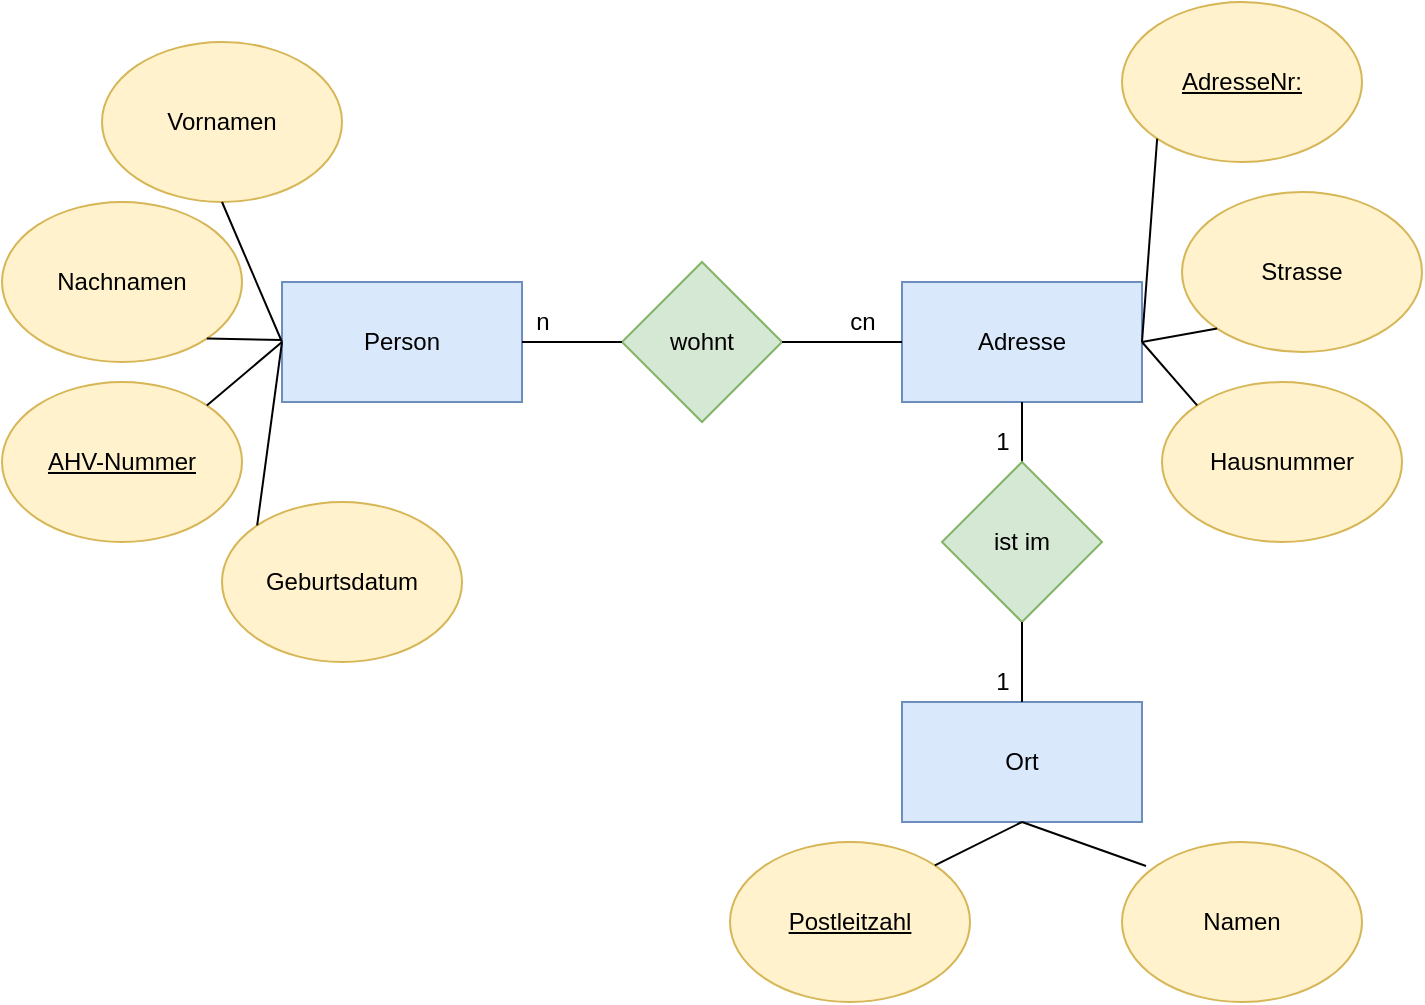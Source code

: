 <mxfile version="20.3.0" type="device"><diagram id="sDymsNbrH9lTjDSxkVlQ" name="Seite-1"><mxGraphModel dx="1234" dy="787" grid="1" gridSize="10" guides="1" tooltips="1" connect="1" arrows="1" fold="1" page="1" pageScale="1" pageWidth="827" pageHeight="1169" math="0" shadow="0"><root><mxCell id="0"/><mxCell id="1" parent="0"/><mxCell id="gwsTfZxEO_vyIzrHJw-I-2" value="Person" style="rounded=0;whiteSpace=wrap;html=1;fillColor=#dae8fc;strokeColor=#6c8ebf;" parent="1" vertex="1"><mxGeometry x="190" y="330" width="120" height="60" as="geometry"/></mxCell><mxCell id="gwsTfZxEO_vyIzrHJw-I-3" value="Geburtsdatum" style="ellipse;whiteSpace=wrap;html=1;fillColor=#fff2cc;strokeColor=#d6b656;" parent="1" vertex="1"><mxGeometry x="160" y="440" width="120" height="80" as="geometry"/></mxCell><mxCell id="gwsTfZxEO_vyIzrHJw-I-4" value="&lt;u&gt;AHV-Nummer&lt;/u&gt;" style="ellipse;whiteSpace=wrap;html=1;fillColor=#fff2cc;strokeColor=#d6b656;" parent="1" vertex="1"><mxGeometry x="50" y="380" width="120" height="80" as="geometry"/></mxCell><mxCell id="gwsTfZxEO_vyIzrHJw-I-5" value="Vornamen" style="ellipse;whiteSpace=wrap;html=1;fillColor=#fff2cc;strokeColor=#d6b656;" parent="1" vertex="1"><mxGeometry x="100" y="210" width="120" height="80" as="geometry"/></mxCell><mxCell id="gwsTfZxEO_vyIzrHJw-I-6" value="Nachnamen" style="ellipse;whiteSpace=wrap;html=1;fillColor=#fff2cc;strokeColor=#d6b656;" parent="1" vertex="1"><mxGeometry x="50" y="290" width="120" height="80" as="geometry"/></mxCell><mxCell id="gwsTfZxEO_vyIzrHJw-I-7" value="" style="endArrow=none;html=1;rounded=0;exitX=0.5;exitY=1;exitDx=0;exitDy=0;entryX=0;entryY=0.5;entryDx=0;entryDy=0;" parent="1" source="gwsTfZxEO_vyIzrHJw-I-5" target="gwsTfZxEO_vyIzrHJw-I-2" edge="1"><mxGeometry width="50" height="50" relative="1" as="geometry"><mxPoint x="390" y="430" as="sourcePoint"/><mxPoint x="440" y="380" as="targetPoint"/></mxGeometry></mxCell><mxCell id="gwsTfZxEO_vyIzrHJw-I-8" value="" style="endArrow=none;html=1;rounded=0;exitX=1;exitY=1;exitDx=0;exitDy=0;" parent="1" source="gwsTfZxEO_vyIzrHJw-I-6" edge="1"><mxGeometry width="50" height="50" relative="1" as="geometry"><mxPoint x="390" y="430" as="sourcePoint"/><mxPoint x="190" y="359" as="targetPoint"/></mxGeometry></mxCell><mxCell id="gwsTfZxEO_vyIzrHJw-I-9" value="" style="endArrow=none;html=1;rounded=0;exitX=1;exitY=0;exitDx=0;exitDy=0;entryX=0;entryY=0.5;entryDx=0;entryDy=0;" parent="1" source="gwsTfZxEO_vyIzrHJw-I-4" target="gwsTfZxEO_vyIzrHJw-I-2" edge="1"><mxGeometry width="50" height="50" relative="1" as="geometry"><mxPoint x="390" y="430" as="sourcePoint"/><mxPoint x="440" y="380" as="targetPoint"/></mxGeometry></mxCell><mxCell id="gwsTfZxEO_vyIzrHJw-I-10" value="" style="endArrow=none;html=1;rounded=0;exitX=0;exitY=0;exitDx=0;exitDy=0;" parent="1" source="gwsTfZxEO_vyIzrHJw-I-3" edge="1"><mxGeometry width="50" height="50" relative="1" as="geometry"><mxPoint x="390" y="430" as="sourcePoint"/><mxPoint x="190" y="360" as="targetPoint"/></mxGeometry></mxCell><mxCell id="gwsTfZxEO_vyIzrHJw-I-11" value="Adresse" style="rounded=0;whiteSpace=wrap;html=1;fillColor=#dae8fc;strokeColor=#6c8ebf;" parent="1" vertex="1"><mxGeometry x="500" y="330" width="120" height="60" as="geometry"/></mxCell><mxCell id="gwsTfZxEO_vyIzrHJw-I-12" value="wohnt" style="rhombus;whiteSpace=wrap;html=1;fillColor=#d5e8d4;strokeColor=#82b366;" parent="1" vertex="1"><mxGeometry x="360" y="320" width="80" height="80" as="geometry"/></mxCell><mxCell id="gwsTfZxEO_vyIzrHJw-I-13" value="Strasse" style="ellipse;whiteSpace=wrap;html=1;fillColor=#fff2cc;strokeColor=#d6b656;" parent="1" vertex="1"><mxGeometry x="640" y="285" width="120" height="80" as="geometry"/></mxCell><mxCell id="gwsTfZxEO_vyIzrHJw-I-14" value="Hausnummer" style="ellipse;whiteSpace=wrap;html=1;fillColor=#fff2cc;strokeColor=#d6b656;" parent="1" vertex="1"><mxGeometry x="630" y="380" width="120" height="80" as="geometry"/></mxCell><mxCell id="gwsTfZxEO_vyIzrHJw-I-16" value="&lt;u&gt;Postleitzahl&lt;/u&gt;" style="ellipse;whiteSpace=wrap;html=1;fillColor=#fff2cc;strokeColor=#d6b656;" parent="1" vertex="1"><mxGeometry x="414" y="610" width="120" height="80" as="geometry"/></mxCell><mxCell id="gwsTfZxEO_vyIzrHJw-I-18" value="Ort" style="rounded=0;whiteSpace=wrap;html=1;fillColor=#dae8fc;strokeColor=#6c8ebf;" parent="1" vertex="1"><mxGeometry x="500" y="540" width="120" height="60" as="geometry"/></mxCell><mxCell id="gwsTfZxEO_vyIzrHJw-I-19" value="Namen" style="ellipse;whiteSpace=wrap;html=1;fillColor=#fff2cc;strokeColor=#d6b656;" parent="1" vertex="1"><mxGeometry x="610" y="610" width="120" height="80" as="geometry"/></mxCell><mxCell id="gwsTfZxEO_vyIzrHJw-I-20" value="" style="endArrow=none;html=1;rounded=0;exitX=1;exitY=0.5;exitDx=0;exitDy=0;entryX=0;entryY=0.5;entryDx=0;entryDy=0;" parent="1" source="gwsTfZxEO_vyIzrHJw-I-2" target="gwsTfZxEO_vyIzrHJw-I-12" edge="1"><mxGeometry width="50" height="50" relative="1" as="geometry"><mxPoint x="390" y="430" as="sourcePoint"/><mxPoint x="440" y="380" as="targetPoint"/></mxGeometry></mxCell><mxCell id="gwsTfZxEO_vyIzrHJw-I-21" value="" style="endArrow=none;html=1;rounded=0;entryX=1;entryY=0.5;entryDx=0;entryDy=0;exitX=0;exitY=0.5;exitDx=0;exitDy=0;" parent="1" source="gwsTfZxEO_vyIzrHJw-I-11" target="gwsTfZxEO_vyIzrHJw-I-12" edge="1"><mxGeometry width="50" height="50" relative="1" as="geometry"><mxPoint x="390" y="430" as="sourcePoint"/><mxPoint x="440" y="380" as="targetPoint"/></mxGeometry></mxCell><mxCell id="gwsTfZxEO_vyIzrHJw-I-22" value="" style="endArrow=none;html=1;rounded=0;entryX=0.5;entryY=1;entryDx=0;entryDy=0;exitX=0.5;exitY=0;exitDx=0;exitDy=0;" parent="1" source="gwsTfZxEO_vyIzrHJw-I-23" target="gwsTfZxEO_vyIzrHJw-I-11" edge="1"><mxGeometry width="50" height="50" relative="1" as="geometry"><mxPoint x="390" y="430" as="sourcePoint"/><mxPoint x="440" y="380" as="targetPoint"/></mxGeometry></mxCell><mxCell id="gwsTfZxEO_vyIzrHJw-I-23" value="ist im" style="rhombus;whiteSpace=wrap;html=1;fillColor=#d5e8d4;strokeColor=#82b366;" parent="1" vertex="1"><mxGeometry x="520" y="420" width="80" height="80" as="geometry"/></mxCell><mxCell id="gwsTfZxEO_vyIzrHJw-I-24" value="" style="endArrow=none;html=1;rounded=0;exitX=0.5;exitY=0;exitDx=0;exitDy=0;entryX=0.5;entryY=1;entryDx=0;entryDy=0;" parent="1" source="gwsTfZxEO_vyIzrHJw-I-18" target="gwsTfZxEO_vyIzrHJw-I-23" edge="1"><mxGeometry width="50" height="50" relative="1" as="geometry"><mxPoint x="390" y="430" as="sourcePoint"/><mxPoint x="440" y="380" as="targetPoint"/></mxGeometry></mxCell><mxCell id="gwsTfZxEO_vyIzrHJw-I-25" value="" style="endArrow=none;html=1;rounded=0;exitX=0.5;exitY=1;exitDx=0;exitDy=0;entryX=1;entryY=0;entryDx=0;entryDy=0;" parent="1" source="gwsTfZxEO_vyIzrHJw-I-18" target="gwsTfZxEO_vyIzrHJw-I-16" edge="1"><mxGeometry width="50" height="50" relative="1" as="geometry"><mxPoint x="390" y="430" as="sourcePoint"/><mxPoint x="440" y="380" as="targetPoint"/></mxGeometry></mxCell><mxCell id="gwsTfZxEO_vyIzrHJw-I-26" value="" style="endArrow=none;html=1;rounded=0;exitX=0.1;exitY=0.15;exitDx=0;exitDy=0;exitPerimeter=0;entryX=0.5;entryY=1;entryDx=0;entryDy=0;" parent="1" source="gwsTfZxEO_vyIzrHJw-I-19" target="gwsTfZxEO_vyIzrHJw-I-18" edge="1"><mxGeometry width="50" height="50" relative="1" as="geometry"><mxPoint x="390" y="430" as="sourcePoint"/><mxPoint x="440" y="380" as="targetPoint"/></mxGeometry></mxCell><mxCell id="gwsTfZxEO_vyIzrHJw-I-27" value="" style="endArrow=none;html=1;rounded=0;exitX=0;exitY=0;exitDx=0;exitDy=0;entryX=1;entryY=0.5;entryDx=0;entryDy=0;" parent="1" source="gwsTfZxEO_vyIzrHJw-I-14" target="gwsTfZxEO_vyIzrHJw-I-11" edge="1"><mxGeometry width="50" height="50" relative="1" as="geometry"><mxPoint x="390" y="430" as="sourcePoint"/><mxPoint x="440" y="380" as="targetPoint"/></mxGeometry></mxCell><mxCell id="gwsTfZxEO_vyIzrHJw-I-28" value="" style="endArrow=none;html=1;rounded=0;entryX=0;entryY=1;entryDx=0;entryDy=0;exitX=1;exitY=0.5;exitDx=0;exitDy=0;" parent="1" source="gwsTfZxEO_vyIzrHJw-I-11" target="gwsTfZxEO_vyIzrHJw-I-13" edge="1"><mxGeometry width="50" height="50" relative="1" as="geometry"><mxPoint x="390" y="430" as="sourcePoint"/><mxPoint x="440" y="380" as="targetPoint"/></mxGeometry></mxCell><mxCell id="O_qYDClTHrV3l6ZX9yr2-1" value="n" style="text;html=1;align=center;verticalAlign=middle;resizable=0;points=[];autosize=1;strokeColor=none;fillColor=none;" parent="1" vertex="1"><mxGeometry x="305" y="335" width="30" height="30" as="geometry"/></mxCell><mxCell id="O_qYDClTHrV3l6ZX9yr2-2" value="cn" style="text;html=1;align=center;verticalAlign=middle;resizable=0;points=[];autosize=1;strokeColor=none;fillColor=none;" parent="1" vertex="1"><mxGeometry x="460" y="335" width="40" height="30" as="geometry"/></mxCell><mxCell id="O_qYDClTHrV3l6ZX9yr2-3" value="1" style="text;html=1;align=center;verticalAlign=middle;resizable=0;points=[];autosize=1;strokeColor=none;fillColor=none;" parent="1" vertex="1"><mxGeometry x="535" y="395" width="30" height="30" as="geometry"/></mxCell><mxCell id="O_qYDClTHrV3l6ZX9yr2-4" value="1" style="text;html=1;align=center;verticalAlign=middle;resizable=0;points=[];autosize=1;strokeColor=none;fillColor=none;" parent="1" vertex="1"><mxGeometry x="535" y="515" width="30" height="30" as="geometry"/></mxCell><mxCell id="3opEvinRQmtbeiUfTMt7-2" value="&lt;u&gt;AdresseNr:&lt;/u&gt;" style="ellipse;whiteSpace=wrap;html=1;fillColor=#fff2cc;strokeColor=#d6b656;" vertex="1" parent="1"><mxGeometry x="610" y="190" width="120" height="80" as="geometry"/></mxCell><mxCell id="3opEvinRQmtbeiUfTMt7-3" value="" style="endArrow=none;html=1;rounded=0;entryX=1;entryY=0.5;entryDx=0;entryDy=0;exitX=0;exitY=1;exitDx=0;exitDy=0;" edge="1" parent="1" source="3opEvinRQmtbeiUfTMt7-2" target="gwsTfZxEO_vyIzrHJw-I-11"><mxGeometry width="50" height="50" relative="1" as="geometry"><mxPoint x="390" y="430" as="sourcePoint"/><mxPoint x="440" y="380" as="targetPoint"/></mxGeometry></mxCell></root></mxGraphModel></diagram></mxfile>
